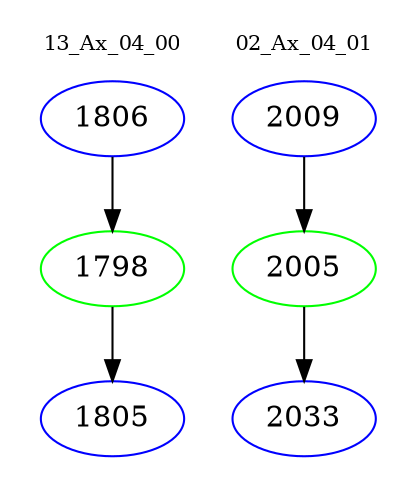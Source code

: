 digraph{
subgraph cluster_0 {
color = white
label = "13_Ax_04_00";
fontsize=10;
T0_1806 [label="1806", color="blue"]
T0_1806 -> T0_1798 [color="black"]
T0_1798 [label="1798", color="green"]
T0_1798 -> T0_1805 [color="black"]
T0_1805 [label="1805", color="blue"]
}
subgraph cluster_1 {
color = white
label = "02_Ax_04_01";
fontsize=10;
T1_2009 [label="2009", color="blue"]
T1_2009 -> T1_2005 [color="black"]
T1_2005 [label="2005", color="green"]
T1_2005 -> T1_2033 [color="black"]
T1_2033 [label="2033", color="blue"]
}
}
